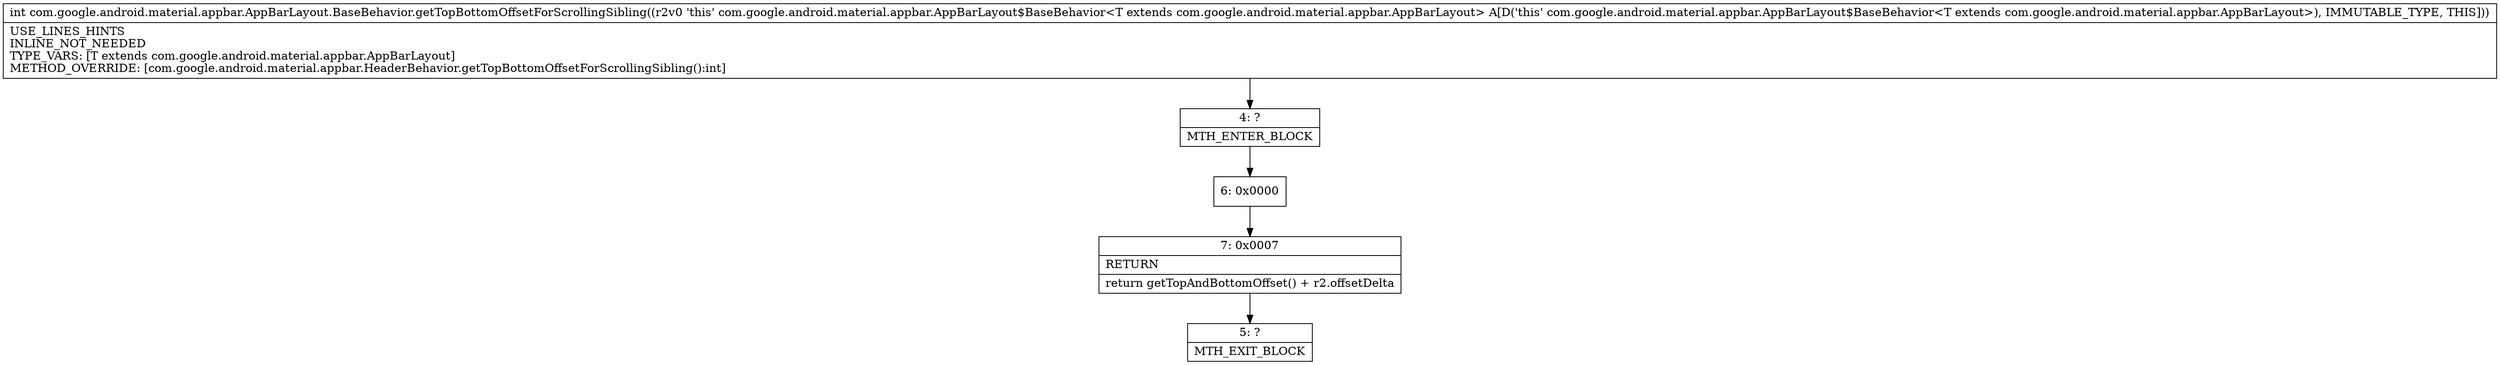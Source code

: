 digraph "CFG forcom.google.android.material.appbar.AppBarLayout.BaseBehavior.getTopBottomOffsetForScrollingSibling()I" {
Node_4 [shape=record,label="{4\:\ ?|MTH_ENTER_BLOCK\l}"];
Node_6 [shape=record,label="{6\:\ 0x0000}"];
Node_7 [shape=record,label="{7\:\ 0x0007|RETURN\l|return getTopAndBottomOffset() + r2.offsetDelta\l}"];
Node_5 [shape=record,label="{5\:\ ?|MTH_EXIT_BLOCK\l}"];
MethodNode[shape=record,label="{int com.google.android.material.appbar.AppBarLayout.BaseBehavior.getTopBottomOffsetForScrollingSibling((r2v0 'this' com.google.android.material.appbar.AppBarLayout$BaseBehavior\<T extends com.google.android.material.appbar.AppBarLayout\> A[D('this' com.google.android.material.appbar.AppBarLayout$BaseBehavior\<T extends com.google.android.material.appbar.AppBarLayout\>), IMMUTABLE_TYPE, THIS]))  | USE_LINES_HINTS\lINLINE_NOT_NEEDED\lTYPE_VARS: [T extends com.google.android.material.appbar.AppBarLayout]\lMETHOD_OVERRIDE: [com.google.android.material.appbar.HeaderBehavior.getTopBottomOffsetForScrollingSibling():int]\l}"];
MethodNode -> Node_4;Node_4 -> Node_6;
Node_6 -> Node_7;
Node_7 -> Node_5;
}

